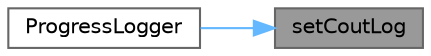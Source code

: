 digraph "setCoutLog"
{
 // INTERACTIVE_SVG=YES
 // LATEX_PDF_SIZE
  bgcolor="transparent";
  edge [fontname=Helvetica,fontsize=10,labelfontname=Helvetica,labelfontsize=10];
  node [fontname=Helvetica,fontsize=10,shape=box,height=0.2,width=0.4];
  rankdir="RL";
  Node1 [label="setCoutLog",height=0.2,width=0.4,color="gray40", fillcolor="grey60", style="filled", fontcolor="black",tooltip=" "];
  Node1 -> Node2 [dir="back",color="steelblue1",style="solid"];
  Node2 [label="ProgressLogger",height=0.2,width=0.4,color="grey40", fillcolor="white", style="filled",URL="$classore_1_1data_1_1_progress_logger.html#a5074f806771f2bad6e184035ae2c4229",tooltip=" "];
}
